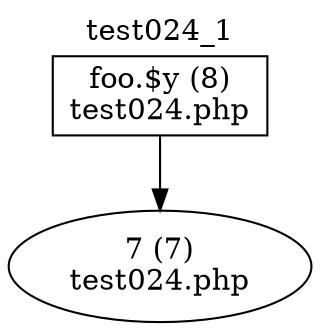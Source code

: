 digraph cfg {
  label="test024_1";
  labelloc=t;
  n1 [shape=box, label="foo.$y (8)\ntest024.php"];
  n2 [shape=ellipse, label="7 (7)\ntest024.php"];
  n1 -> n2;
}
